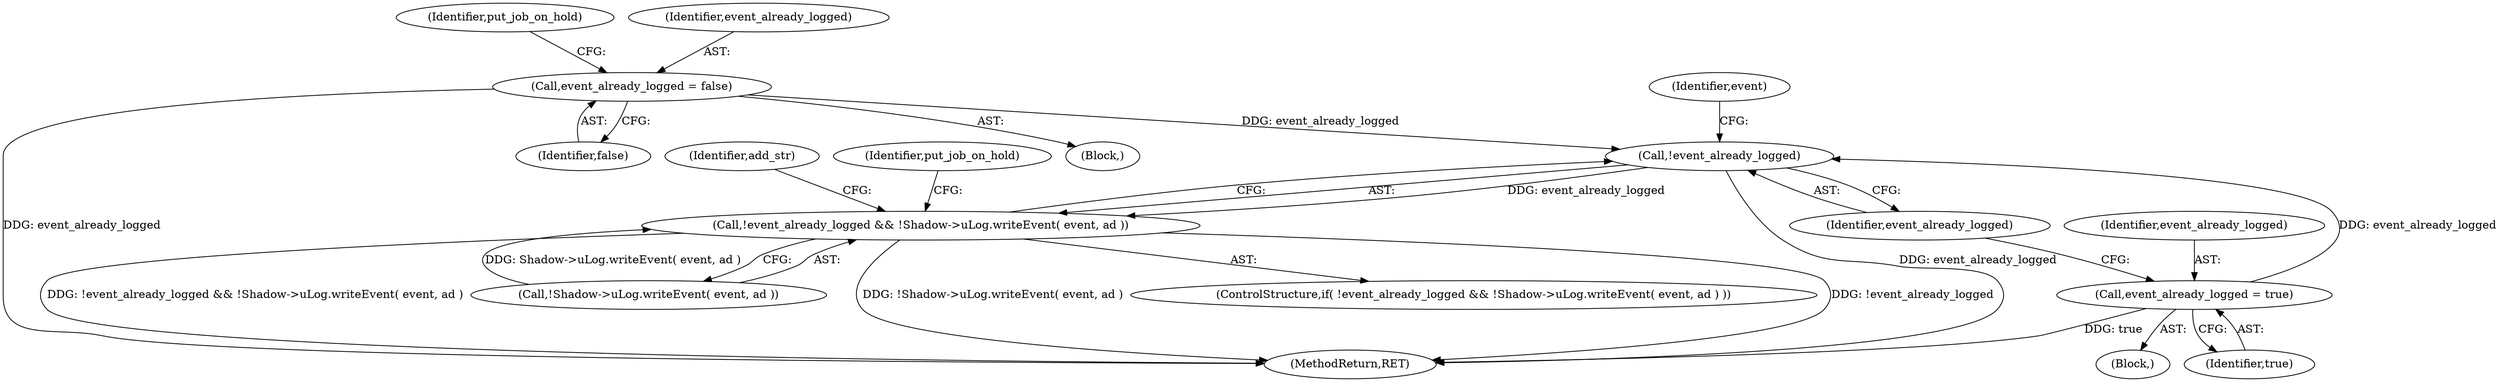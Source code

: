 digraph "0_htcondor_5e5571d1a431eb3c61977b6dd6ec90186ef79867_6@API" {
"1000231" [label="(Call,!event_already_logged)"];
"1000226" [label="(Call,event_already_logged = true)"];
"1000118" [label="(Call,event_already_logged = false)"];
"1000230" [label="(Call,!event_already_logged && !Shadow->uLog.writeEvent( event, ad ))"];
"1000231" [label="(Call,!event_already_logged)"];
"1000235" [label="(Identifier,event)"];
"1000226" [label="(Call,event_already_logged = true)"];
"1000123" [label="(Identifier,put_job_on_hold)"];
"1000233" [label="(Call,!Shadow->uLog.writeEvent( event, ad ))"];
"1000232" [label="(Identifier,event_already_logged)"];
"1000120" [label="(Identifier,false)"];
"1000230" [label="(Call,!event_already_logged && !Shadow->uLog.writeEvent( event, ad ))"];
"1000240" [label="(Identifier,add_str)"];
"1000228" [label="(Identifier,true)"];
"1000118" [label="(Call,event_already_logged = false)"];
"1000102" [label="(Block,)"];
"1000229" [label="(ControlStructure,if( !event_already_logged && !Shadow->uLog.writeEvent( event, ad ) ))"];
"1000209" [label="(Block,)"];
"1000280" [label="(MethodReturn,RET)"];
"1000119" [label="(Identifier,event_already_logged)"];
"1000250" [label="(Identifier,put_job_on_hold)"];
"1000227" [label="(Identifier,event_already_logged)"];
"1000231" -> "1000230"  [label="AST: "];
"1000231" -> "1000232"  [label="CFG: "];
"1000232" -> "1000231"  [label="AST: "];
"1000235" -> "1000231"  [label="CFG: "];
"1000230" -> "1000231"  [label="CFG: "];
"1000231" -> "1000280"  [label="DDG: event_already_logged"];
"1000231" -> "1000230"  [label="DDG: event_already_logged"];
"1000226" -> "1000231"  [label="DDG: event_already_logged"];
"1000118" -> "1000231"  [label="DDG: event_already_logged"];
"1000226" -> "1000209"  [label="AST: "];
"1000226" -> "1000228"  [label="CFG: "];
"1000227" -> "1000226"  [label="AST: "];
"1000228" -> "1000226"  [label="AST: "];
"1000232" -> "1000226"  [label="CFG: "];
"1000226" -> "1000280"  [label="DDG: true"];
"1000118" -> "1000102"  [label="AST: "];
"1000118" -> "1000120"  [label="CFG: "];
"1000119" -> "1000118"  [label="AST: "];
"1000120" -> "1000118"  [label="AST: "];
"1000123" -> "1000118"  [label="CFG: "];
"1000118" -> "1000280"  [label="DDG: event_already_logged"];
"1000230" -> "1000229"  [label="AST: "];
"1000230" -> "1000233"  [label="CFG: "];
"1000233" -> "1000230"  [label="AST: "];
"1000240" -> "1000230"  [label="CFG: "];
"1000250" -> "1000230"  [label="CFG: "];
"1000230" -> "1000280"  [label="DDG: !Shadow->uLog.writeEvent( event, ad )"];
"1000230" -> "1000280"  [label="DDG: !event_already_logged"];
"1000230" -> "1000280"  [label="DDG: !event_already_logged && !Shadow->uLog.writeEvent( event, ad )"];
"1000233" -> "1000230"  [label="DDG: Shadow->uLog.writeEvent( event, ad )"];
}
